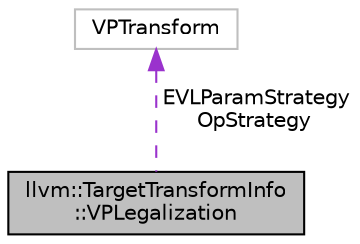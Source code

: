 digraph "llvm::TargetTransformInfo::VPLegalization"
{
 // LATEX_PDF_SIZE
  bgcolor="transparent";
  edge [fontname="Helvetica",fontsize="10",labelfontname="Helvetica",labelfontsize="10"];
  node [fontname="Helvetica",fontsize="10",shape=record];
  Node1 [label="llvm::TargetTransformInfo\l::VPLegalization",height=0.2,width=0.4,color="black", fillcolor="grey75", style="filled", fontcolor="black",tooltip=" "];
  Node2 -> Node1 [dir="back",color="darkorchid3",fontsize="10",style="dashed",label=" EVLParamStrategy\nOpStrategy" ,fontname="Helvetica"];
  Node2 [label="VPTransform",height=0.2,width=0.4,color="grey75",tooltip=" "];
}
